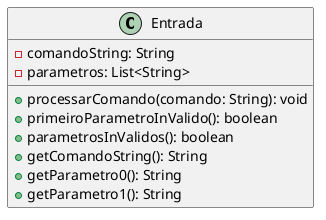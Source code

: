 @startuml

class Entrada  {
    - comandoString: String
    - parametros: List<String>

    + processarComando(comando: String): void
    + primeiroParametroInValido(): boolean
    + parametrosInValidos(): boolean
    + getComandoString(): String
    + getParametro0(): String
    + getParametro1(): String
}

@enduml